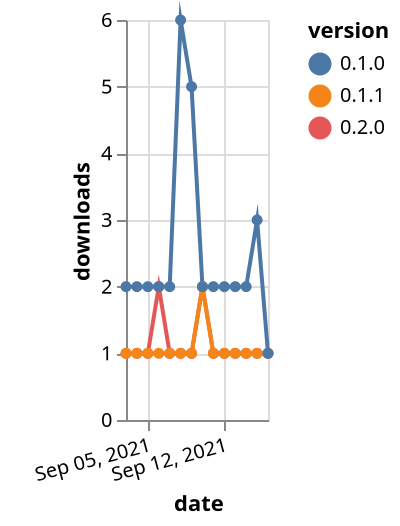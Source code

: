 {"$schema": "https://vega.github.io/schema/vega-lite/v5.json", "description": "A simple bar chart with embedded data.", "data": {"values": [{"date": "2021-09-03", "total": 141, "delta": 1, "version": "0.2.0"}, {"date": "2021-09-04", "total": 142, "delta": 1, "version": "0.2.0"}, {"date": "2021-09-05", "total": 143, "delta": 1, "version": "0.2.0"}, {"date": "2021-09-06", "total": 145, "delta": 2, "version": "0.2.0"}, {"date": "2021-09-07", "total": 146, "delta": 1, "version": "0.2.0"}, {"date": "2021-09-08", "total": 147, "delta": 1, "version": "0.2.0"}, {"date": "2021-09-09", "total": 148, "delta": 1, "version": "0.2.0"}, {"date": "2021-09-10", "total": 150, "delta": 2, "version": "0.2.0"}, {"date": "2021-09-11", "total": 151, "delta": 1, "version": "0.2.0"}, {"date": "2021-09-12", "total": 152, "delta": 1, "version": "0.2.0"}, {"date": "2021-09-13", "total": 153, "delta": 1, "version": "0.2.0"}, {"date": "2021-09-14", "total": 154, "delta": 1, "version": "0.2.0"}, {"date": "2021-09-15", "total": 155, "delta": 1, "version": "0.2.0"}, {"date": "2021-09-16", "total": 156, "delta": 1, "version": "0.2.0"}, {"date": "2021-09-03", "total": 183, "delta": 1, "version": "0.1.1"}, {"date": "2021-09-04", "total": 184, "delta": 1, "version": "0.1.1"}, {"date": "2021-09-05", "total": 185, "delta": 1, "version": "0.1.1"}, {"date": "2021-09-06", "total": 186, "delta": 1, "version": "0.1.1"}, {"date": "2021-09-07", "total": 187, "delta": 1, "version": "0.1.1"}, {"date": "2021-09-08", "total": 188, "delta": 1, "version": "0.1.1"}, {"date": "2021-09-09", "total": 189, "delta": 1, "version": "0.1.1"}, {"date": "2021-09-10", "total": 191, "delta": 2, "version": "0.1.1"}, {"date": "2021-09-11", "total": 192, "delta": 1, "version": "0.1.1"}, {"date": "2021-09-12", "total": 193, "delta": 1, "version": "0.1.1"}, {"date": "2021-09-13", "total": 194, "delta": 1, "version": "0.1.1"}, {"date": "2021-09-14", "total": 195, "delta": 1, "version": "0.1.1"}, {"date": "2021-09-15", "total": 196, "delta": 1, "version": "0.1.1"}, {"date": "2021-09-16", "total": 197, "delta": 1, "version": "0.1.1"}, {"date": "2021-09-03", "total": 2875, "delta": 2, "version": "0.1.0"}, {"date": "2021-09-04", "total": 2877, "delta": 2, "version": "0.1.0"}, {"date": "2021-09-05", "total": 2879, "delta": 2, "version": "0.1.0"}, {"date": "2021-09-06", "total": 2881, "delta": 2, "version": "0.1.0"}, {"date": "2021-09-07", "total": 2883, "delta": 2, "version": "0.1.0"}, {"date": "2021-09-08", "total": 2889, "delta": 6, "version": "0.1.0"}, {"date": "2021-09-09", "total": 2894, "delta": 5, "version": "0.1.0"}, {"date": "2021-09-10", "total": 2896, "delta": 2, "version": "0.1.0"}, {"date": "2021-09-11", "total": 2898, "delta": 2, "version": "0.1.0"}, {"date": "2021-09-12", "total": 2900, "delta": 2, "version": "0.1.0"}, {"date": "2021-09-13", "total": 2902, "delta": 2, "version": "0.1.0"}, {"date": "2021-09-14", "total": 2904, "delta": 2, "version": "0.1.0"}, {"date": "2021-09-15", "total": 2907, "delta": 3, "version": "0.1.0"}, {"date": "2021-09-16", "total": 2908, "delta": 1, "version": "0.1.0"}]}, "width": "container", "mark": {"type": "line", "point": {"filled": true}}, "encoding": {"x": {"field": "date", "type": "temporal", "timeUnit": "yearmonthdate", "title": "date", "axis": {"labelAngle": -15}}, "y": {"field": "delta", "type": "quantitative", "title": "downloads"}, "color": {"field": "version", "type": "nominal"}, "tooltip": {"field": "delta"}}}